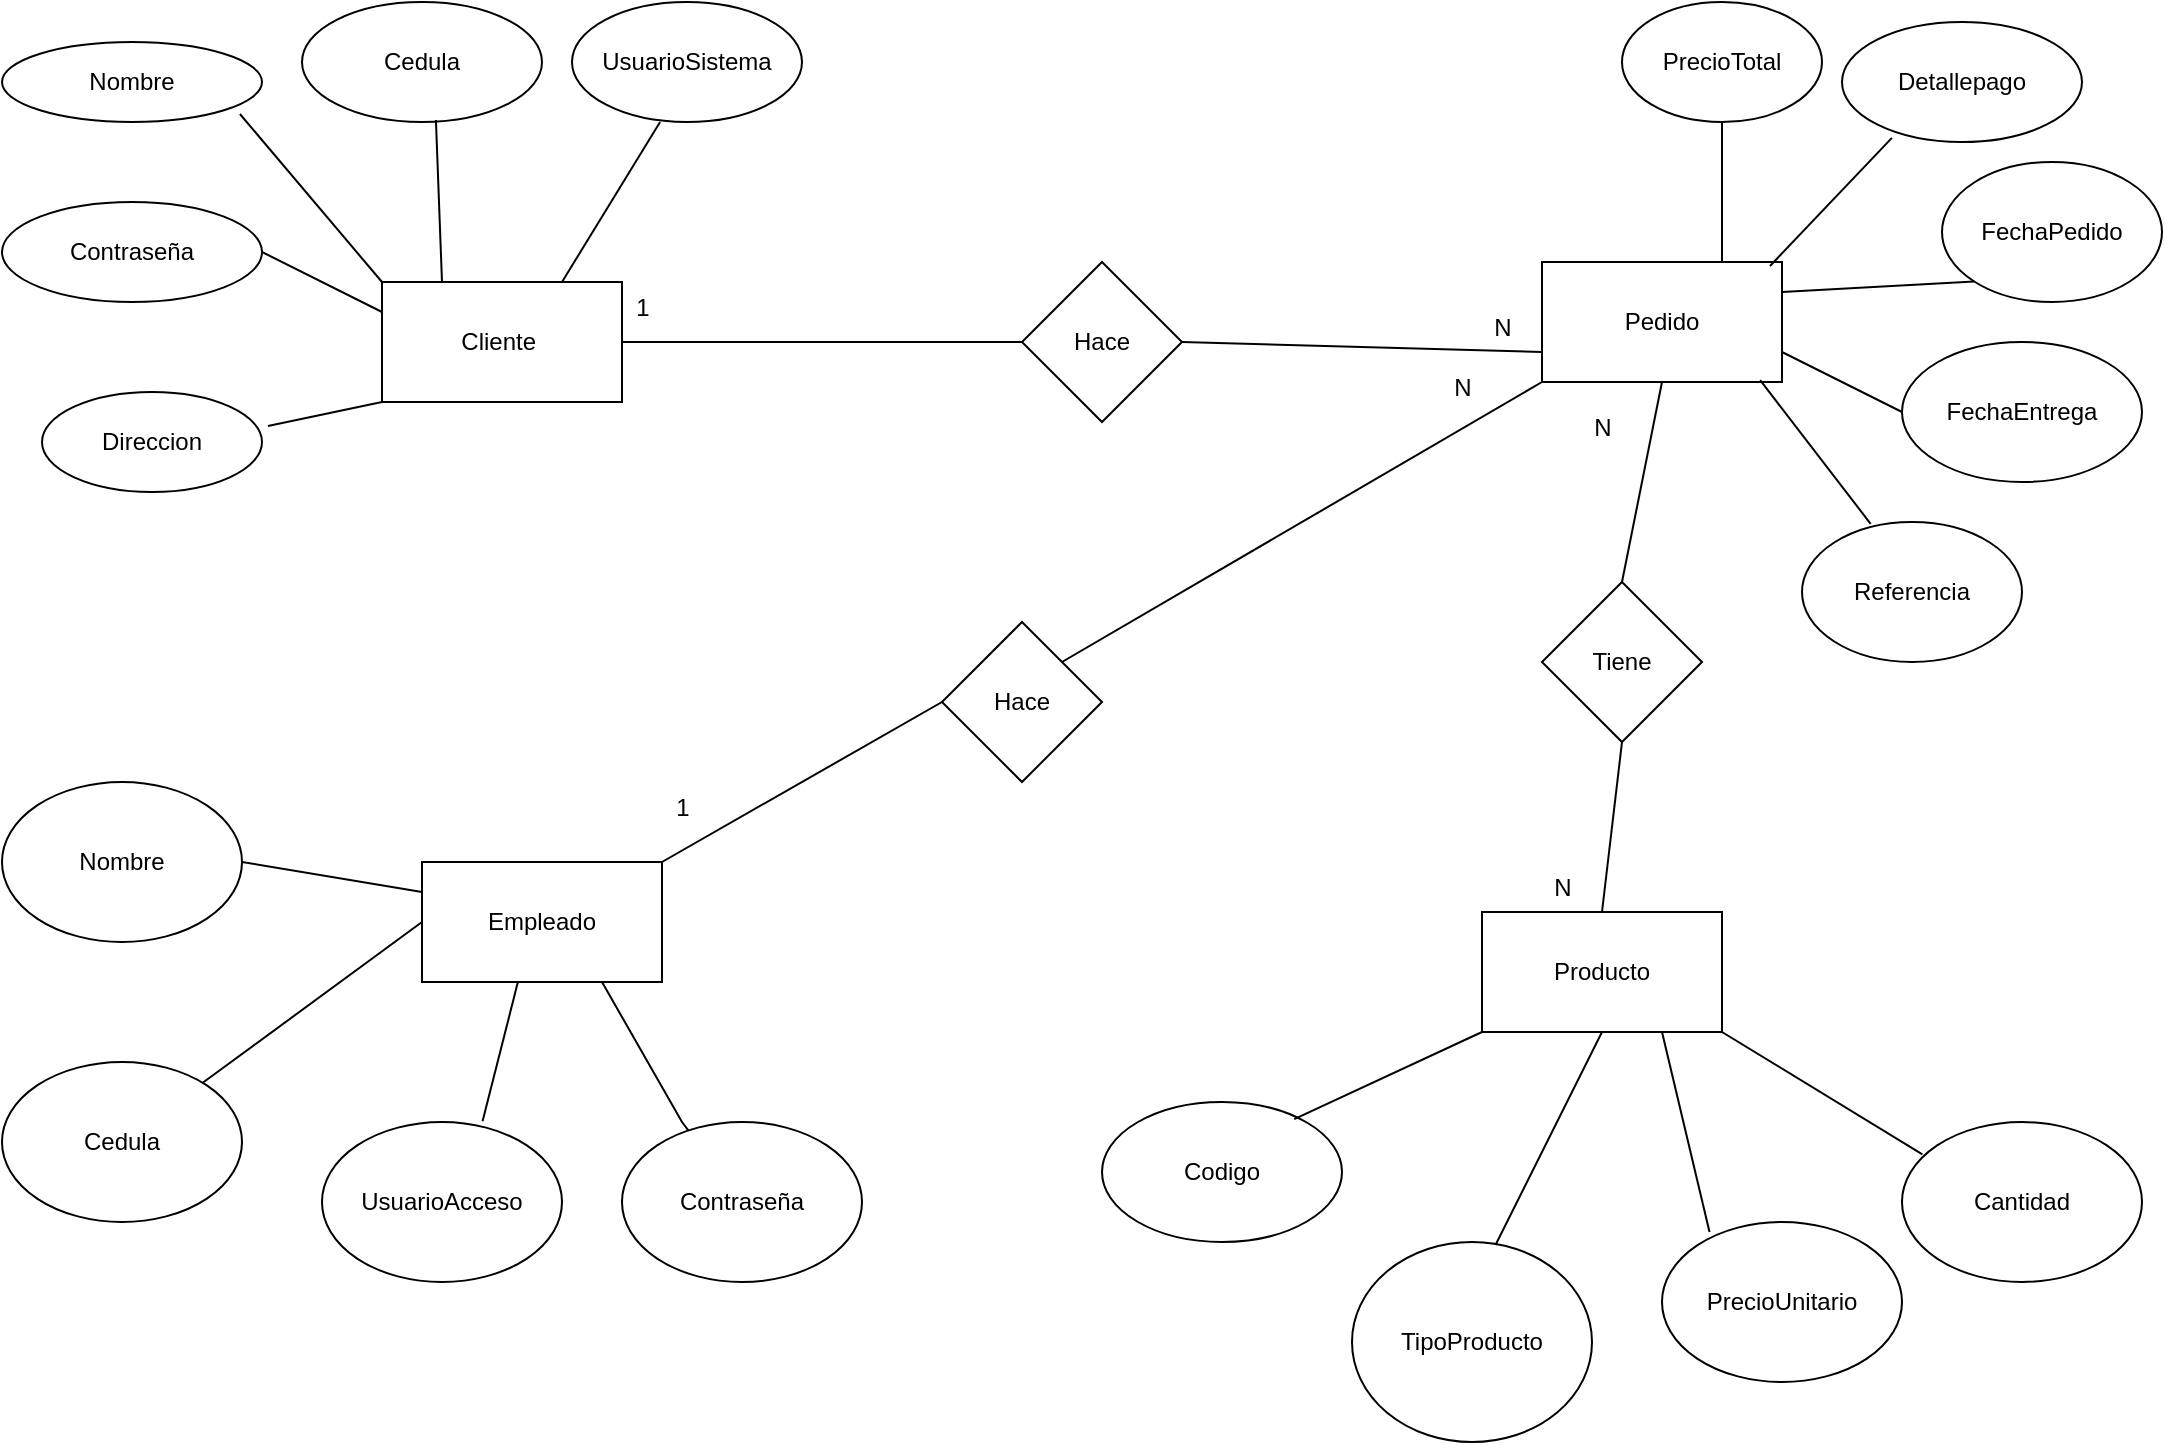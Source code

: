 <mxfile version="23.1.5" type="google" pages="2">
  <diagram name="Page-1" id="gENgkdN3dZRvqeo5CrgK">
    <mxGraphModel grid="1" page="1" gridSize="10" guides="1" tooltips="1" connect="1" arrows="1" fold="1" pageScale="1" pageWidth="850" pageHeight="1100" math="0" shadow="0">
      <root>
        <mxCell id="0" />
        <mxCell id="1" parent="0" />
        <mxCell id="4HGaNjMtoo5qm1I2qsdw-1" value="Empleado" style="rounded=0;whiteSpace=wrap;html=1;" vertex="1" parent="1">
          <mxGeometry x="560" y="550" width="120" height="60" as="geometry" />
        </mxCell>
        <mxCell id="4HGaNjMtoo5qm1I2qsdw-2" value="Producto" style="rounded=0;whiteSpace=wrap;html=1;" vertex="1" parent="1">
          <mxGeometry x="1090" y="575" width="120" height="60" as="geometry" />
        </mxCell>
        <mxCell id="4HGaNjMtoo5qm1I2qsdw-3" value="Pedido" style="rounded=0;whiteSpace=wrap;html=1;" vertex="1" parent="1">
          <mxGeometry x="1120" y="250" width="120" height="60" as="geometry" />
        </mxCell>
        <mxCell id="4HGaNjMtoo5qm1I2qsdw-4" value="Cliente&amp;nbsp;" style="rounded=0;whiteSpace=wrap;html=1;" vertex="1" parent="1">
          <mxGeometry x="540" y="260" width="120" height="60" as="geometry" />
        </mxCell>
        <mxCell id="4HGaNjMtoo5qm1I2qsdw-5" value="Cedula" style="ellipse;whiteSpace=wrap;html=1;" vertex="1" parent="1">
          <mxGeometry x="500" y="120" width="120" height="60" as="geometry" />
        </mxCell>
        <mxCell id="4HGaNjMtoo5qm1I2qsdw-6" value="Nombre" style="ellipse;whiteSpace=wrap;html=1;" vertex="1" parent="1">
          <mxGeometry x="350" y="140" width="130" height="40" as="geometry" />
        </mxCell>
        <mxCell id="4HGaNjMtoo5qm1I2qsdw-7" value="Contraseña" style="ellipse;whiteSpace=wrap;html=1;" vertex="1" parent="1">
          <mxGeometry x="350" y="220" width="130" height="50" as="geometry" />
        </mxCell>
        <mxCell id="4HGaNjMtoo5qm1I2qsdw-8" value="UsuarioSistema" style="ellipse;whiteSpace=wrap;html=1;" vertex="1" parent="1">
          <mxGeometry x="635" y="120" width="115" height="60" as="geometry" />
        </mxCell>
        <mxCell id="4HGaNjMtoo5qm1I2qsdw-9" value="Direccion" style="ellipse;whiteSpace=wrap;html=1;" vertex="1" parent="1">
          <mxGeometry x="370" y="315" width="110" height="50" as="geometry" />
        </mxCell>
        <mxCell id="4HGaNjMtoo5qm1I2qsdw-10" value="Detallepago" style="ellipse;whiteSpace=wrap;html=1;" vertex="1" parent="1">
          <mxGeometry x="1270" y="130" width="120" height="60" as="geometry" />
        </mxCell>
        <mxCell id="4HGaNjMtoo5qm1I2qsdw-11" value="FechaPedido" style="ellipse;whiteSpace=wrap;html=1;" vertex="1" parent="1">
          <mxGeometry x="1320" y="200" width="110" height="70" as="geometry" />
        </mxCell>
        <mxCell id="4HGaNjMtoo5qm1I2qsdw-12" value="FechaEntrega" style="ellipse;whiteSpace=wrap;html=1;" vertex="1" parent="1">
          <mxGeometry x="1300" y="290" width="120" height="70" as="geometry" />
        </mxCell>
        <mxCell id="4HGaNjMtoo5qm1I2qsdw-13" value="Referencia" style="ellipse;whiteSpace=wrap;html=1;" vertex="1" parent="1">
          <mxGeometry x="1250" y="380" width="110" height="70" as="geometry" />
        </mxCell>
        <mxCell id="4HGaNjMtoo5qm1I2qsdw-14" value="PrecioTotal" style="ellipse;whiteSpace=wrap;html=1;" vertex="1" parent="1">
          <mxGeometry x="1160" y="120" width="100" height="60" as="geometry" />
        </mxCell>
        <mxCell id="4HGaNjMtoo5qm1I2qsdw-15" value="TipoProducto" style="ellipse;whiteSpace=wrap;html=1;direction=south;" vertex="1" parent="1">
          <mxGeometry x="1025" y="740" width="120" height="100" as="geometry" />
        </mxCell>
        <mxCell id="4HGaNjMtoo5qm1I2qsdw-16" value="PrecioUnitario" style="ellipse;whiteSpace=wrap;html=1;" vertex="1" parent="1">
          <mxGeometry x="1180" y="730" width="120" height="80" as="geometry" />
        </mxCell>
        <mxCell id="4HGaNjMtoo5qm1I2qsdw-17" value="Cantidad" style="ellipse;whiteSpace=wrap;html=1;" vertex="1" parent="1">
          <mxGeometry x="1300" y="680" width="120" height="80" as="geometry" />
        </mxCell>
        <mxCell id="4HGaNjMtoo5qm1I2qsdw-18" value="Contraseña" style="ellipse;whiteSpace=wrap;html=1;" vertex="1" parent="1">
          <mxGeometry x="660" y="680" width="120" height="80" as="geometry" />
        </mxCell>
        <mxCell id="4HGaNjMtoo5qm1I2qsdw-19" value="UsuarioAcceso" style="ellipse;whiteSpace=wrap;html=1;" vertex="1" parent="1">
          <mxGeometry x="510" y="680" width="120" height="80" as="geometry" />
        </mxCell>
        <mxCell id="4HGaNjMtoo5qm1I2qsdw-21" value="Cedula" style="ellipse;whiteSpace=wrap;html=1;" vertex="1" parent="1">
          <mxGeometry x="350" y="650" width="120" height="80" as="geometry" />
        </mxCell>
        <mxCell id="4HGaNjMtoo5qm1I2qsdw-22" value="Nombre" style="ellipse;whiteSpace=wrap;html=1;" vertex="1" parent="1">
          <mxGeometry x="350" y="510" width="120" height="80" as="geometry" />
        </mxCell>
        <mxCell id="4HGaNjMtoo5qm1I2qsdw-25" value="" style="endArrow=none;html=1;rounded=0;exitX=0.75;exitY=1;exitDx=0;exitDy=0;entryX=0.198;entryY=0.063;entryDx=0;entryDy=0;entryPerimeter=0;" edge="1" parent="1" source="4HGaNjMtoo5qm1I2qsdw-2" target="4HGaNjMtoo5qm1I2qsdw-16">
          <mxGeometry width="50" height="50" relative="1" as="geometry">
            <mxPoint x="850" y="185" as="sourcePoint" />
            <mxPoint x="900" y="135" as="targetPoint" />
          </mxGeometry>
        </mxCell>
        <mxCell id="4HGaNjMtoo5qm1I2qsdw-26" value="" style="endArrow=none;html=1;rounded=0;exitX=0.015;exitY=0.402;exitDx=0;exitDy=0;entryX=0.5;entryY=1;entryDx=0;entryDy=0;exitPerimeter=0;" edge="1" parent="1" source="4HGaNjMtoo5qm1I2qsdw-15" target="4HGaNjMtoo5qm1I2qsdw-2">
          <mxGeometry width="50" height="50" relative="1" as="geometry">
            <mxPoint x="1102.426" y="734.645" as="sourcePoint" />
            <mxPoint x="900" y="135" as="targetPoint" />
          </mxGeometry>
        </mxCell>
        <mxCell id="4HGaNjMtoo5qm1I2qsdw-27" value="" style="endArrow=none;html=1;rounded=0;entryX=0.085;entryY=0.202;entryDx=0;entryDy=0;entryPerimeter=0;exitX=1;exitY=1;exitDx=0;exitDy=0;" edge="1" parent="1" source="4HGaNjMtoo5qm1I2qsdw-2" target="4HGaNjMtoo5qm1I2qsdw-17">
          <mxGeometry width="50" height="50" relative="1" as="geometry">
            <mxPoint x="850" y="185" as="sourcePoint" />
            <mxPoint x="900" y="135" as="targetPoint" />
          </mxGeometry>
        </mxCell>
        <mxCell id="4HGaNjMtoo5qm1I2qsdw-28" value="" style="endArrow=none;html=1;rounded=0;exitX=0.669;exitY=-0.004;exitDx=0;exitDy=0;exitPerimeter=0;entryX=0.399;entryY=1.005;entryDx=0;entryDy=0;entryPerimeter=0;" edge="1" parent="1" source="4HGaNjMtoo5qm1I2qsdw-19" target="4HGaNjMtoo5qm1I2qsdw-1">
          <mxGeometry width="50" height="50" relative="1" as="geometry">
            <mxPoint x="730" y="240" as="sourcePoint" />
            <mxPoint x="780" y="190" as="targetPoint" />
          </mxGeometry>
        </mxCell>
        <mxCell id="4HGaNjMtoo5qm1I2qsdw-29" value="" style="endArrow=none;html=1;rounded=0;entryX=0.75;entryY=1;entryDx=0;entryDy=0;" edge="1" parent="1" source="4HGaNjMtoo5qm1I2qsdw-18" target="4HGaNjMtoo5qm1I2qsdw-1">
          <mxGeometry width="50" height="50" relative="1" as="geometry">
            <mxPoint x="730" y="240" as="sourcePoint" />
            <mxPoint x="780" y="190" as="targetPoint" />
            <Array as="points">
              <mxPoint x="690" y="680" />
            </Array>
          </mxGeometry>
        </mxCell>
        <mxCell id="4HGaNjMtoo5qm1I2qsdw-30" value="" style="endArrow=none;html=1;rounded=0;entryX=0;entryY=0.5;entryDx=0;entryDy=0;" edge="1" parent="1" source="4HGaNjMtoo5qm1I2qsdw-21" target="4HGaNjMtoo5qm1I2qsdw-1">
          <mxGeometry width="50" height="50" relative="1" as="geometry">
            <mxPoint x="730" y="240" as="sourcePoint" />
            <mxPoint x="780" y="190" as="targetPoint" />
          </mxGeometry>
        </mxCell>
        <mxCell id="4HGaNjMtoo5qm1I2qsdw-31" value="" style="endArrow=none;html=1;rounded=0;entryX=1;entryY=0.5;entryDx=0;entryDy=0;exitX=0;exitY=0.25;exitDx=0;exitDy=0;" edge="1" parent="1" source="4HGaNjMtoo5qm1I2qsdw-1" target="4HGaNjMtoo5qm1I2qsdw-22">
          <mxGeometry width="50" height="50" relative="1" as="geometry">
            <mxPoint x="730" y="240" as="sourcePoint" />
            <mxPoint x="780" y="190" as="targetPoint" />
          </mxGeometry>
        </mxCell>
        <mxCell id="4HGaNjMtoo5qm1I2qsdw-32" value="" style="endArrow=none;html=1;rounded=0;entryX=0.312;entryY=0.013;entryDx=0;entryDy=0;entryPerimeter=0;exitX=0.909;exitY=0.985;exitDx=0;exitDy=0;exitPerimeter=0;" edge="1" parent="1" source="4HGaNjMtoo5qm1I2qsdw-3" target="4HGaNjMtoo5qm1I2qsdw-13">
          <mxGeometry width="50" height="50" relative="1" as="geometry">
            <mxPoint x="970" y="280" as="sourcePoint" />
            <mxPoint x="1020" y="230" as="targetPoint" />
          </mxGeometry>
        </mxCell>
        <mxCell id="4HGaNjMtoo5qm1I2qsdw-33" value="" style="endArrow=none;html=1;rounded=0;entryX=0;entryY=0.5;entryDx=0;entryDy=0;exitX=1;exitY=0.75;exitDx=0;exitDy=0;" edge="1" parent="1" source="4HGaNjMtoo5qm1I2qsdw-3" target="4HGaNjMtoo5qm1I2qsdw-12">
          <mxGeometry width="50" height="50" relative="1" as="geometry">
            <mxPoint x="970" y="280" as="sourcePoint" />
            <mxPoint x="1020" y="230" as="targetPoint" />
          </mxGeometry>
        </mxCell>
        <mxCell id="4HGaNjMtoo5qm1I2qsdw-34" value="" style="endArrow=none;html=1;rounded=0;entryX=0;entryY=1;entryDx=0;entryDy=0;exitX=1;exitY=0.25;exitDx=0;exitDy=0;" edge="1" parent="1" source="4HGaNjMtoo5qm1I2qsdw-3" target="4HGaNjMtoo5qm1I2qsdw-11">
          <mxGeometry width="50" height="50" relative="1" as="geometry">
            <mxPoint x="970" y="280" as="sourcePoint" />
            <mxPoint x="1020" y="230" as="targetPoint" />
          </mxGeometry>
        </mxCell>
        <mxCell id="4HGaNjMtoo5qm1I2qsdw-35" value="" style="endArrow=none;html=1;rounded=0;entryX=0.208;entryY=0.966;entryDx=0;entryDy=0;entryPerimeter=0;exitX=0.95;exitY=0.033;exitDx=0;exitDy=0;exitPerimeter=0;" edge="1" parent="1" source="4HGaNjMtoo5qm1I2qsdw-3" target="4HGaNjMtoo5qm1I2qsdw-10">
          <mxGeometry width="50" height="50" relative="1" as="geometry">
            <mxPoint x="1170" y="260" as="sourcePoint" />
            <mxPoint x="1296.96" y="200" as="targetPoint" />
          </mxGeometry>
        </mxCell>
        <mxCell id="4HGaNjMtoo5qm1I2qsdw-36" value="" style="endArrow=none;html=1;rounded=0;entryX=0.5;entryY=1;entryDx=0;entryDy=0;exitX=0.75;exitY=0;exitDx=0;exitDy=0;" edge="1" parent="1" source="4HGaNjMtoo5qm1I2qsdw-3" target="4HGaNjMtoo5qm1I2qsdw-14">
          <mxGeometry width="50" height="50" relative="1" as="geometry">
            <mxPoint x="970" y="280" as="sourcePoint" />
            <mxPoint x="1020" y="230" as="targetPoint" />
          </mxGeometry>
        </mxCell>
        <mxCell id="4HGaNjMtoo5qm1I2qsdw-37" value="" style="endArrow=none;html=1;rounded=0;exitX=0.383;exitY=1;exitDx=0;exitDy=0;exitPerimeter=0;entryX=0.75;entryY=0;entryDx=0;entryDy=0;" edge="1" parent="1" source="4HGaNjMtoo5qm1I2qsdw-8" target="4HGaNjMtoo5qm1I2qsdw-4">
          <mxGeometry width="50" height="50" relative="1" as="geometry">
            <mxPoint x="730" y="240" as="sourcePoint" />
            <mxPoint x="780" y="190" as="targetPoint" />
          </mxGeometry>
        </mxCell>
        <mxCell id="4HGaNjMtoo5qm1I2qsdw-38" value="" style="endArrow=none;html=1;rounded=0;exitX=0.558;exitY=0.983;exitDx=0;exitDy=0;exitPerimeter=0;entryX=0.25;entryY=0;entryDx=0;entryDy=0;" edge="1" parent="1" source="4HGaNjMtoo5qm1I2qsdw-5" target="4HGaNjMtoo5qm1I2qsdw-4">
          <mxGeometry width="50" height="50" relative="1" as="geometry">
            <mxPoint x="730" y="240" as="sourcePoint" />
            <mxPoint x="780" y="190" as="targetPoint" />
          </mxGeometry>
        </mxCell>
        <mxCell id="4HGaNjMtoo5qm1I2qsdw-39" value="" style="endArrow=none;html=1;rounded=0;exitX=0.915;exitY=0.9;exitDx=0;exitDy=0;exitPerimeter=0;entryX=0;entryY=0;entryDx=0;entryDy=0;" edge="1" parent="1" source="4HGaNjMtoo5qm1I2qsdw-6" target="4HGaNjMtoo5qm1I2qsdw-4">
          <mxGeometry width="50" height="50" relative="1" as="geometry">
            <mxPoint x="730" y="240" as="sourcePoint" />
            <mxPoint x="780" y="190" as="targetPoint" />
          </mxGeometry>
        </mxCell>
        <mxCell id="4HGaNjMtoo5qm1I2qsdw-40" value="" style="endArrow=none;html=1;rounded=0;exitX=1;exitY=0.5;exitDx=0;exitDy=0;entryX=0;entryY=0.25;entryDx=0;entryDy=0;" edge="1" parent="1" source="4HGaNjMtoo5qm1I2qsdw-7" target="4HGaNjMtoo5qm1I2qsdw-4">
          <mxGeometry width="50" height="50" relative="1" as="geometry">
            <mxPoint x="730" y="240" as="sourcePoint" />
            <mxPoint x="780" y="190" as="targetPoint" />
          </mxGeometry>
        </mxCell>
        <mxCell id="4HGaNjMtoo5qm1I2qsdw-41" value="" style="endArrow=none;html=1;rounded=0;exitX=1.027;exitY=0.34;exitDx=0;exitDy=0;exitPerimeter=0;entryX=0;entryY=1;entryDx=0;entryDy=0;" edge="1" parent="1" source="4HGaNjMtoo5qm1I2qsdw-9" target="4HGaNjMtoo5qm1I2qsdw-4">
          <mxGeometry width="50" height="50" relative="1" as="geometry">
            <mxPoint x="730" y="240" as="sourcePoint" />
            <mxPoint x="780" y="190" as="targetPoint" />
          </mxGeometry>
        </mxCell>
        <mxCell id="4HGaNjMtoo5qm1I2qsdw-44" value="Hace" style="rhombus;whiteSpace=wrap;html=1;" vertex="1" parent="1">
          <mxGeometry x="860" y="250" width="80" height="80" as="geometry" />
        </mxCell>
        <mxCell id="4HGaNjMtoo5qm1I2qsdw-45" value="" style="endArrow=none;html=1;rounded=0;exitX=1;exitY=0.5;exitDx=0;exitDy=0;entryX=0;entryY=0.75;entryDx=0;entryDy=0;" edge="1" parent="1" source="4HGaNjMtoo5qm1I2qsdw-44" target="4HGaNjMtoo5qm1I2qsdw-3">
          <mxGeometry width="50" height="50" relative="1" as="geometry">
            <mxPoint x="970" y="330" as="sourcePoint" />
            <mxPoint x="1020" y="280" as="targetPoint" />
          </mxGeometry>
        </mxCell>
        <mxCell id="4HGaNjMtoo5qm1I2qsdw-46" value="" style="endArrow=none;html=1;rounded=0;exitX=1;exitY=0.5;exitDx=0;exitDy=0;entryX=0;entryY=0.5;entryDx=0;entryDy=0;" edge="1" parent="1" source="4HGaNjMtoo5qm1I2qsdw-4" target="4HGaNjMtoo5qm1I2qsdw-44">
          <mxGeometry width="50" height="50" relative="1" as="geometry">
            <mxPoint x="970" y="330" as="sourcePoint" />
            <mxPoint x="1020" y="280" as="targetPoint" />
          </mxGeometry>
        </mxCell>
        <mxCell id="4HGaNjMtoo5qm1I2qsdw-47" value="N" style="text;html=1;align=center;verticalAlign=middle;resizable=0;points=[];autosize=1;strokeColor=none;fillColor=none;" vertex="1" parent="1">
          <mxGeometry x="1085" y="268" width="30" height="30" as="geometry" />
        </mxCell>
        <mxCell id="4HGaNjMtoo5qm1I2qsdw-48" value="Tiene" style="rhombus;whiteSpace=wrap;html=1;" vertex="1" parent="1">
          <mxGeometry x="1120" y="410" width="80" height="80" as="geometry" />
        </mxCell>
        <mxCell id="4HGaNjMtoo5qm1I2qsdw-49" value="" style="endArrow=none;html=1;rounded=0;entryX=0.5;entryY=1;entryDx=0;entryDy=0;exitX=0.5;exitY=0;exitDx=0;exitDy=0;" edge="1" parent="1" source="4HGaNjMtoo5qm1I2qsdw-2" target="4HGaNjMtoo5qm1I2qsdw-48">
          <mxGeometry width="50" height="50" relative="1" as="geometry">
            <mxPoint x="960" y="590" as="sourcePoint" />
            <mxPoint x="1010" y="540" as="targetPoint" />
          </mxGeometry>
        </mxCell>
        <mxCell id="4HGaNjMtoo5qm1I2qsdw-50" value="" style="endArrow=none;html=1;rounded=0;entryX=0.5;entryY=1;entryDx=0;entryDy=0;exitX=0.5;exitY=0;exitDx=0;exitDy=0;" edge="1" parent="1" source="4HGaNjMtoo5qm1I2qsdw-48" target="4HGaNjMtoo5qm1I2qsdw-3">
          <mxGeometry width="50" height="50" relative="1" as="geometry">
            <mxPoint x="960" y="590" as="sourcePoint" />
            <mxPoint x="1010" y="540" as="targetPoint" />
          </mxGeometry>
        </mxCell>
        <mxCell id="4HGaNjMtoo5qm1I2qsdw-51" value="N" style="text;html=1;align=center;verticalAlign=middle;resizable=0;points=[];autosize=1;strokeColor=none;fillColor=none;" vertex="1" parent="1">
          <mxGeometry x="1135" y="318" width="30" height="30" as="geometry" />
        </mxCell>
        <mxCell id="4HGaNjMtoo5qm1I2qsdw-52" value="N" style="text;html=1;align=center;verticalAlign=middle;resizable=0;points=[];autosize=1;strokeColor=none;fillColor=none;" vertex="1" parent="1">
          <mxGeometry x="1115" y="548" width="30" height="30" as="geometry" />
        </mxCell>
        <mxCell id="4HGaNjMtoo5qm1I2qsdw-53" value="Codigo" style="ellipse;whiteSpace=wrap;html=1;" vertex="1" parent="1">
          <mxGeometry x="900" y="670" width="120" height="70" as="geometry" />
        </mxCell>
        <mxCell id="4HGaNjMtoo5qm1I2qsdw-54" value="" style="endArrow=none;html=1;rounded=0;entryX=0;entryY=1;entryDx=0;entryDy=0;exitX=0.801;exitY=0.122;exitDx=0;exitDy=0;exitPerimeter=0;" edge="1" parent="1" source="4HGaNjMtoo5qm1I2qsdw-53" target="4HGaNjMtoo5qm1I2qsdw-2">
          <mxGeometry width="50" height="50" relative="1" as="geometry">
            <mxPoint x="960" y="710" as="sourcePoint" />
            <mxPoint x="1010" y="660" as="targetPoint" />
          </mxGeometry>
        </mxCell>
        <mxCell id="4HGaNjMtoo5qm1I2qsdw-55" value="Hace" style="rhombus;whiteSpace=wrap;html=1;" vertex="1" parent="1">
          <mxGeometry x="820" y="430" width="80" height="80" as="geometry" />
        </mxCell>
        <mxCell id="4HGaNjMtoo5qm1I2qsdw-56" value="" style="endArrow=none;html=1;rounded=0;exitX=1;exitY=0;exitDx=0;exitDy=0;entryX=0;entryY=0.5;entryDx=0;entryDy=0;" edge="1" parent="1" source="4HGaNjMtoo5qm1I2qsdw-1" target="4HGaNjMtoo5qm1I2qsdw-55">
          <mxGeometry width="50" height="50" relative="1" as="geometry">
            <mxPoint x="960" y="460" as="sourcePoint" />
            <mxPoint x="1010" y="410" as="targetPoint" />
          </mxGeometry>
        </mxCell>
        <mxCell id="4HGaNjMtoo5qm1I2qsdw-57" value="" style="endArrow=none;html=1;rounded=0;exitX=1;exitY=0;exitDx=0;exitDy=0;entryX=0;entryY=1;entryDx=0;entryDy=0;" edge="1" parent="1" source="4HGaNjMtoo5qm1I2qsdw-55" target="4HGaNjMtoo5qm1I2qsdw-3">
          <mxGeometry width="50" height="50" relative="1" as="geometry">
            <mxPoint x="960" y="460" as="sourcePoint" />
            <mxPoint x="1010" y="410" as="targetPoint" />
          </mxGeometry>
        </mxCell>
        <mxCell id="4HGaNjMtoo5qm1I2qsdw-58" value="N" style="text;html=1;align=center;verticalAlign=middle;resizable=0;points=[];autosize=1;strokeColor=none;fillColor=none;" vertex="1" parent="1">
          <mxGeometry x="1065" y="298" width="30" height="30" as="geometry" />
        </mxCell>
        <mxCell id="4HGaNjMtoo5qm1I2qsdw-59" value="1" style="text;html=1;align=center;verticalAlign=middle;resizable=0;points=[];autosize=1;strokeColor=none;fillColor=none;" vertex="1" parent="1">
          <mxGeometry x="675" y="508" width="30" height="30" as="geometry" />
        </mxCell>
        <mxCell id="4HGaNjMtoo5qm1I2qsdw-60" value="1" style="text;html=1;align=center;verticalAlign=middle;resizable=0;points=[];autosize=1;strokeColor=none;fillColor=none;" vertex="1" parent="1">
          <mxGeometry x="655" y="258" width="30" height="30" as="geometry" />
        </mxCell>
      </root>
    </mxGraphModel>
  </diagram>
  <diagram id="VdX5ucHOBurASw9y9iHo" name="Page-2">
    <mxGraphModel grid="1" page="1" gridSize="10" guides="1" tooltips="1" connect="1" arrows="1" fold="1" pageScale="1" pageWidth="850" pageHeight="1100" math="0" shadow="0">
      <root>
        <mxCell id="0" />
        <mxCell id="1" parent="0" />
        <mxCell id="7Go2QAW3XqB8ATIiWkuF-21" value="Producto" style="shape=table;startSize=30;container=1;collapsible=1;childLayout=tableLayout;fixedRows=1;rowLines=0;fontStyle=1;align=center;resizeLast=1;html=1;" vertex="1" parent="1">
          <mxGeometry x="610" y="550" width="180" height="150" as="geometry" />
        </mxCell>
        <mxCell id="7Go2QAW3XqB8ATIiWkuF-22" value="" style="shape=tableRow;horizontal=0;startSize=0;swimlaneHead=0;swimlaneBody=0;fillColor=none;collapsible=0;dropTarget=0;points=[[0,0.5],[1,0.5]];portConstraint=eastwest;top=0;left=0;right=0;bottom=1;" vertex="1" parent="7Go2QAW3XqB8ATIiWkuF-21">
          <mxGeometry y="30" width="180" height="30" as="geometry" />
        </mxCell>
        <mxCell id="7Go2QAW3XqB8ATIiWkuF-23" value="PK" style="shape=partialRectangle;connectable=0;fillColor=none;top=0;left=0;bottom=0;right=0;fontStyle=1;overflow=hidden;whiteSpace=wrap;html=1;" vertex="1" parent="7Go2QAW3XqB8ATIiWkuF-22">
          <mxGeometry width="30" height="30" as="geometry">
            <mxRectangle width="30" height="30" as="alternateBounds" />
          </mxGeometry>
        </mxCell>
        <mxCell id="7Go2QAW3XqB8ATIiWkuF-24" value="Codigo" style="shape=partialRectangle;connectable=0;fillColor=none;top=0;left=0;bottom=0;right=0;align=left;spacingLeft=6;fontStyle=5;overflow=hidden;whiteSpace=wrap;html=1;" vertex="1" parent="7Go2QAW3XqB8ATIiWkuF-22">
          <mxGeometry x="30" width="150" height="30" as="geometry">
            <mxRectangle width="150" height="30" as="alternateBounds" />
          </mxGeometry>
        </mxCell>
        <mxCell id="7Go2QAW3XqB8ATIiWkuF-25" value="" style="shape=tableRow;horizontal=0;startSize=0;swimlaneHead=0;swimlaneBody=0;fillColor=none;collapsible=0;dropTarget=0;points=[[0,0.5],[1,0.5]];portConstraint=eastwest;top=0;left=0;right=0;bottom=0;" vertex="1" parent="7Go2QAW3XqB8ATIiWkuF-21">
          <mxGeometry y="60" width="180" height="30" as="geometry" />
        </mxCell>
        <mxCell id="7Go2QAW3XqB8ATIiWkuF-26" value="" style="shape=partialRectangle;connectable=0;fillColor=none;top=0;left=0;bottom=0;right=0;editable=1;overflow=hidden;whiteSpace=wrap;html=1;" vertex="1" parent="7Go2QAW3XqB8ATIiWkuF-25">
          <mxGeometry width="30" height="30" as="geometry">
            <mxRectangle width="30" height="30" as="alternateBounds" />
          </mxGeometry>
        </mxCell>
        <mxCell id="7Go2QAW3XqB8ATIiWkuF-27" value="TipoProducto: nvarchar (13)" style="shape=partialRectangle;connectable=0;fillColor=none;top=0;left=0;bottom=0;right=0;align=left;spacingLeft=6;overflow=hidden;whiteSpace=wrap;html=1;" vertex="1" parent="7Go2QAW3XqB8ATIiWkuF-25">
          <mxGeometry x="30" width="150" height="30" as="geometry">
            <mxRectangle width="150" height="30" as="alternateBounds" />
          </mxGeometry>
        </mxCell>
        <mxCell id="7Go2QAW3XqB8ATIiWkuF-28" value="" style="shape=tableRow;horizontal=0;startSize=0;swimlaneHead=0;swimlaneBody=0;fillColor=none;collapsible=0;dropTarget=0;points=[[0,0.5],[1,0.5]];portConstraint=eastwest;top=0;left=0;right=0;bottom=0;" vertex="1" parent="7Go2QAW3XqB8ATIiWkuF-21">
          <mxGeometry y="90" width="180" height="30" as="geometry" />
        </mxCell>
        <mxCell id="7Go2QAW3XqB8ATIiWkuF-29" value="" style="shape=partialRectangle;connectable=0;fillColor=none;top=0;left=0;bottom=0;right=0;editable=1;overflow=hidden;whiteSpace=wrap;html=1;" vertex="1" parent="7Go2QAW3XqB8ATIiWkuF-28">
          <mxGeometry width="30" height="30" as="geometry">
            <mxRectangle width="30" height="30" as="alternateBounds" />
          </mxGeometry>
        </mxCell>
        <mxCell id="7Go2QAW3XqB8ATIiWkuF-30" value="Cantidad: int(6)" style="shape=partialRectangle;connectable=0;fillColor=none;top=0;left=0;bottom=0;right=0;align=left;spacingLeft=6;overflow=hidden;whiteSpace=wrap;html=1;" vertex="1" parent="7Go2QAW3XqB8ATIiWkuF-28">
          <mxGeometry x="30" width="150" height="30" as="geometry">
            <mxRectangle width="150" height="30" as="alternateBounds" />
          </mxGeometry>
        </mxCell>
        <mxCell id="7Go2QAW3XqB8ATIiWkuF-31" value="" style="shape=tableRow;horizontal=0;startSize=0;swimlaneHead=0;swimlaneBody=0;fillColor=none;collapsible=0;dropTarget=0;points=[[0,0.5],[1,0.5]];portConstraint=eastwest;top=0;left=0;right=0;bottom=0;" vertex="1" parent="7Go2QAW3XqB8ATIiWkuF-21">
          <mxGeometry y="120" width="180" height="30" as="geometry" />
        </mxCell>
        <mxCell id="7Go2QAW3XqB8ATIiWkuF-32" value="" style="shape=partialRectangle;connectable=0;fillColor=none;top=0;left=0;bottom=0;right=0;editable=1;overflow=hidden;whiteSpace=wrap;html=1;" vertex="1" parent="7Go2QAW3XqB8ATIiWkuF-31">
          <mxGeometry width="30" height="30" as="geometry">
            <mxRectangle width="30" height="30" as="alternateBounds" />
          </mxGeometry>
        </mxCell>
        <mxCell id="7Go2QAW3XqB8ATIiWkuF-33" value="PrecioUnitario: int(10)" style="shape=partialRectangle;connectable=0;fillColor=none;top=0;left=0;bottom=0;right=0;align=left;spacingLeft=6;overflow=hidden;whiteSpace=wrap;html=1;" vertex="1" parent="7Go2QAW3XqB8ATIiWkuF-31">
          <mxGeometry x="30" width="150" height="30" as="geometry">
            <mxRectangle width="150" height="30" as="alternateBounds" />
          </mxGeometry>
        </mxCell>
        <mxCell id="7Go2QAW3XqB8ATIiWkuF-34" value="Empleado" style="shape=table;startSize=30;container=1;collapsible=1;childLayout=tableLayout;fixedRows=1;rowLines=0;fontStyle=1;align=center;resizeLast=1;html=1;" vertex="1" parent="1">
          <mxGeometry x="50" y="475" width="180" height="180" as="geometry" />
        </mxCell>
        <mxCell id="7Go2QAW3XqB8ATIiWkuF-35" value="" style="shape=tableRow;horizontal=0;startSize=0;swimlaneHead=0;swimlaneBody=0;fillColor=none;collapsible=0;dropTarget=0;points=[[0,0.5],[1,0.5]];portConstraint=eastwest;top=0;left=0;right=0;bottom=1;" vertex="1" parent="7Go2QAW3XqB8ATIiWkuF-34">
          <mxGeometry y="30" width="180" height="30" as="geometry" />
        </mxCell>
        <mxCell id="7Go2QAW3XqB8ATIiWkuF-36" value="PK" style="shape=partialRectangle;connectable=0;fillColor=none;top=0;left=0;bottom=0;right=0;fontStyle=1;overflow=hidden;whiteSpace=wrap;html=1;" vertex="1" parent="7Go2QAW3XqB8ATIiWkuF-35">
          <mxGeometry width="30" height="30" as="geometry">
            <mxRectangle width="30" height="30" as="alternateBounds" />
          </mxGeometry>
        </mxCell>
        <mxCell id="7Go2QAW3XqB8ATIiWkuF-37" value="Cedula" style="shape=partialRectangle;connectable=0;fillColor=none;top=0;left=0;bottom=0;right=0;align=left;spacingLeft=6;fontStyle=5;overflow=hidden;whiteSpace=wrap;html=1;" vertex="1" parent="7Go2QAW3XqB8ATIiWkuF-35">
          <mxGeometry x="30" width="150" height="30" as="geometry">
            <mxRectangle width="150" height="30" as="alternateBounds" />
          </mxGeometry>
        </mxCell>
        <mxCell id="7Go2QAW3XqB8ATIiWkuF-38" value="" style="shape=tableRow;horizontal=0;startSize=0;swimlaneHead=0;swimlaneBody=0;fillColor=none;collapsible=0;dropTarget=0;points=[[0,0.5],[1,0.5]];portConstraint=eastwest;top=0;left=0;right=0;bottom=0;" vertex="1" parent="7Go2QAW3XqB8ATIiWkuF-34">
          <mxGeometry y="60" width="180" height="30" as="geometry" />
        </mxCell>
        <mxCell id="7Go2QAW3XqB8ATIiWkuF-39" value="" style="shape=partialRectangle;connectable=0;fillColor=none;top=0;left=0;bottom=0;right=0;editable=1;overflow=hidden;whiteSpace=wrap;html=1;" vertex="1" parent="7Go2QAW3XqB8ATIiWkuF-38">
          <mxGeometry width="30" height="30" as="geometry">
            <mxRectangle width="30" height="30" as="alternateBounds" />
          </mxGeometry>
        </mxCell>
        <mxCell id="7Go2QAW3XqB8ATIiWkuF-40" value="Nombre: Varchar(12)" style="shape=partialRectangle;connectable=0;fillColor=none;top=0;left=0;bottom=0;right=0;align=left;spacingLeft=6;overflow=hidden;whiteSpace=wrap;html=1;" vertex="1" parent="7Go2QAW3XqB8ATIiWkuF-38">
          <mxGeometry x="30" width="150" height="30" as="geometry">
            <mxRectangle width="150" height="30" as="alternateBounds" />
          </mxGeometry>
        </mxCell>
        <mxCell id="7Go2QAW3XqB8ATIiWkuF-41" value="" style="shape=tableRow;horizontal=0;startSize=0;swimlaneHead=0;swimlaneBody=0;fillColor=none;collapsible=0;dropTarget=0;points=[[0,0.5],[1,0.5]];portConstraint=eastwest;top=0;left=0;right=0;bottom=0;" vertex="1" parent="7Go2QAW3XqB8ATIiWkuF-34">
          <mxGeometry y="90" width="180" height="30" as="geometry" />
        </mxCell>
        <mxCell id="7Go2QAW3XqB8ATIiWkuF-42" value="" style="shape=partialRectangle;connectable=0;fillColor=none;top=0;left=0;bottom=0;right=0;editable=1;overflow=hidden;whiteSpace=wrap;html=1;" vertex="1" parent="7Go2QAW3XqB8ATIiWkuF-41">
          <mxGeometry width="30" height="30" as="geometry">
            <mxRectangle width="30" height="30" as="alternateBounds" />
          </mxGeometry>
        </mxCell>
        <mxCell id="7Go2QAW3XqB8ATIiWkuF-43" value="UsuarioSistema: nvarchar(12)" style="shape=partialRectangle;connectable=0;fillColor=none;top=0;left=0;bottom=0;right=0;align=left;spacingLeft=6;overflow=hidden;whiteSpace=wrap;html=1;" vertex="1" parent="7Go2QAW3XqB8ATIiWkuF-41">
          <mxGeometry x="30" width="150" height="30" as="geometry">
            <mxRectangle width="150" height="30" as="alternateBounds" />
          </mxGeometry>
        </mxCell>
        <mxCell id="7Go2QAW3XqB8ATIiWkuF-44" value="" style="shape=tableRow;horizontal=0;startSize=0;swimlaneHead=0;swimlaneBody=0;fillColor=none;collapsible=0;dropTarget=0;points=[[0,0.5],[1,0.5]];portConstraint=eastwest;top=0;left=0;right=0;bottom=0;" vertex="1" parent="7Go2QAW3XqB8ATIiWkuF-34">
          <mxGeometry y="120" width="180" height="30" as="geometry" />
        </mxCell>
        <mxCell id="7Go2QAW3XqB8ATIiWkuF-45" value="" style="shape=partialRectangle;connectable=0;fillColor=none;top=0;left=0;bottom=0;right=0;editable=1;overflow=hidden;whiteSpace=wrap;html=1;" vertex="1" parent="7Go2QAW3XqB8ATIiWkuF-44">
          <mxGeometry width="30" height="30" as="geometry">
            <mxRectangle width="30" height="30" as="alternateBounds" />
          </mxGeometry>
        </mxCell>
        <mxCell id="7Go2QAW3XqB8ATIiWkuF-46" value="Contraseña:Nvarchar(10)" style="shape=partialRectangle;connectable=0;fillColor=none;top=0;left=0;bottom=0;right=0;align=left;spacingLeft=6;overflow=hidden;whiteSpace=wrap;html=1;" vertex="1" parent="7Go2QAW3XqB8ATIiWkuF-44">
          <mxGeometry x="30" width="150" height="30" as="geometry">
            <mxRectangle width="150" height="30" as="alternateBounds" />
          </mxGeometry>
        </mxCell>
        <mxCell id="mVaHMHdUoqf4WZld-Zc7-2" value="" style="shape=tableRow;horizontal=0;startSize=0;swimlaneHead=0;swimlaneBody=0;fillColor=none;collapsible=0;dropTarget=0;points=[[0,0.5],[1,0.5]];portConstraint=eastwest;top=0;left=0;right=0;bottom=0;" vertex="1" parent="7Go2QAW3XqB8ATIiWkuF-34">
          <mxGeometry y="150" width="180" height="30" as="geometry" />
        </mxCell>
        <mxCell id="mVaHMHdUoqf4WZld-Zc7-3" value="" style="shape=partialRectangle;connectable=0;fillColor=none;top=0;left=0;bottom=0;right=0;editable=1;overflow=hidden;whiteSpace=wrap;html=1;" vertex="1" parent="mVaHMHdUoqf4WZld-Zc7-2">
          <mxGeometry width="30" height="30" as="geometry">
            <mxRectangle width="30" height="30" as="alternateBounds" />
          </mxGeometry>
        </mxCell>
        <mxCell id="mVaHMHdUoqf4WZld-Zc7-4" value="Referencia FK" style="shape=partialRectangle;connectable=0;fillColor=none;top=0;left=0;bottom=0;right=0;align=left;spacingLeft=6;overflow=hidden;whiteSpace=wrap;html=1;" vertex="1" parent="mVaHMHdUoqf4WZld-Zc7-2">
          <mxGeometry x="30" width="150" height="30" as="geometry">
            <mxRectangle width="150" height="30" as="alternateBounds" />
          </mxGeometry>
        </mxCell>
        <mxCell id="7Go2QAW3XqB8ATIiWkuF-47" value="PedidoProducto" style="shape=table;startSize=30;container=1;collapsible=1;childLayout=tableLayout;fixedRows=1;rowLines=0;fontStyle=1;align=center;resizeLast=1;html=1;" vertex="1" parent="1">
          <mxGeometry x="620" y="340" width="170" height="100" as="geometry" />
        </mxCell>
        <mxCell id="7Go2QAW3XqB8ATIiWkuF-48" value="" style="shape=tableRow;horizontal=0;startSize=0;swimlaneHead=0;swimlaneBody=0;fillColor=none;collapsible=0;dropTarget=0;points=[[0,0.5],[1,0.5]];portConstraint=eastwest;top=0;left=0;right=0;bottom=1;" vertex="1" parent="7Go2QAW3XqB8ATIiWkuF-47">
          <mxGeometry y="30" width="170" height="70" as="geometry" />
        </mxCell>
        <mxCell id="7Go2QAW3XqB8ATIiWkuF-49" value="PK" style="shape=partialRectangle;connectable=0;fillColor=none;top=0;left=0;bottom=0;right=0;fontStyle=1;overflow=hidden;whiteSpace=wrap;html=1;" vertex="1" parent="7Go2QAW3XqB8ATIiWkuF-48">
          <mxGeometry width="30" height="70" as="geometry">
            <mxRectangle width="30" height="70" as="alternateBounds" />
          </mxGeometry>
        </mxCell>
        <mxCell id="7Go2QAW3XqB8ATIiWkuF-50" value="Codigo FK&lt;br&gt;Referencia Fk" style="shape=partialRectangle;connectable=0;fillColor=none;top=0;left=0;bottom=0;right=0;align=left;spacingLeft=6;fontStyle=5;overflow=hidden;whiteSpace=wrap;html=1;" vertex="1" parent="7Go2QAW3XqB8ATIiWkuF-48">
          <mxGeometry x="30" width="140" height="70" as="geometry">
            <mxRectangle width="140" height="70" as="alternateBounds" />
          </mxGeometry>
        </mxCell>
        <mxCell id="7Go2QAW3XqB8ATIiWkuF-60" value="Pedido" style="shape=table;startSize=30;container=1;collapsible=1;childLayout=tableLayout;fixedRows=1;rowLines=0;fontStyle=1;align=center;resizeLast=1;html=1;" vertex="1" parent="1">
          <mxGeometry x="610" y="45" width="180" height="210" as="geometry" />
        </mxCell>
        <mxCell id="7Go2QAW3XqB8ATIiWkuF-61" value="" style="shape=tableRow;horizontal=0;startSize=0;swimlaneHead=0;swimlaneBody=0;fillColor=none;collapsible=0;dropTarget=0;points=[[0,0.5],[1,0.5]];portConstraint=eastwest;top=0;left=0;right=0;bottom=1;" vertex="1" parent="7Go2QAW3XqB8ATIiWkuF-60">
          <mxGeometry y="30" width="180" height="30" as="geometry" />
        </mxCell>
        <mxCell id="7Go2QAW3XqB8ATIiWkuF-62" value="PK" style="shape=partialRectangle;connectable=0;fillColor=none;top=0;left=0;bottom=0;right=0;fontStyle=1;overflow=hidden;whiteSpace=wrap;html=1;" vertex="1" parent="7Go2QAW3XqB8ATIiWkuF-61">
          <mxGeometry width="30" height="30" as="geometry">
            <mxRectangle width="30" height="30" as="alternateBounds" />
          </mxGeometry>
        </mxCell>
        <mxCell id="7Go2QAW3XqB8ATIiWkuF-63" value="Referencia" style="shape=partialRectangle;connectable=0;fillColor=none;top=0;left=0;bottom=0;right=0;align=left;spacingLeft=6;fontStyle=5;overflow=hidden;whiteSpace=wrap;html=1;" vertex="1" parent="7Go2QAW3XqB8ATIiWkuF-61">
          <mxGeometry x="30" width="150" height="30" as="geometry">
            <mxRectangle width="150" height="30" as="alternateBounds" />
          </mxGeometry>
        </mxCell>
        <mxCell id="7Go2QAW3XqB8ATIiWkuF-64" value="" style="shape=tableRow;horizontal=0;startSize=0;swimlaneHead=0;swimlaneBody=0;fillColor=none;collapsible=0;dropTarget=0;points=[[0,0.5],[1,0.5]];portConstraint=eastwest;top=0;left=0;right=0;bottom=0;" vertex="1" parent="7Go2QAW3XqB8ATIiWkuF-60">
          <mxGeometry y="60" width="180" height="30" as="geometry" />
        </mxCell>
        <mxCell id="7Go2QAW3XqB8ATIiWkuF-65" value="" style="shape=partialRectangle;connectable=0;fillColor=none;top=0;left=0;bottom=0;right=0;editable=1;overflow=hidden;whiteSpace=wrap;html=1;" vertex="1" parent="7Go2QAW3XqB8ATIiWkuF-64">
          <mxGeometry width="30" height="30" as="geometry">
            <mxRectangle width="30" height="30" as="alternateBounds" />
          </mxGeometry>
        </mxCell>
        <mxCell id="7Go2QAW3XqB8ATIiWkuF-66" value="PrecioTotal: int(6)" style="shape=partialRectangle;connectable=0;fillColor=none;top=0;left=0;bottom=0;right=0;align=left;spacingLeft=6;overflow=hidden;whiteSpace=wrap;html=1;" vertex="1" parent="7Go2QAW3XqB8ATIiWkuF-64">
          <mxGeometry x="30" width="150" height="30" as="geometry">
            <mxRectangle width="150" height="30" as="alternateBounds" />
          </mxGeometry>
        </mxCell>
        <mxCell id="7Go2QAW3XqB8ATIiWkuF-67" value="" style="shape=tableRow;horizontal=0;startSize=0;swimlaneHead=0;swimlaneBody=0;fillColor=none;collapsible=0;dropTarget=0;points=[[0,0.5],[1,0.5]];portConstraint=eastwest;top=0;left=0;right=0;bottom=0;" vertex="1" parent="7Go2QAW3XqB8ATIiWkuF-60">
          <mxGeometry y="90" width="180" height="30" as="geometry" />
        </mxCell>
        <mxCell id="7Go2QAW3XqB8ATIiWkuF-68" value="" style="shape=partialRectangle;connectable=0;fillColor=none;top=0;left=0;bottom=0;right=0;editable=1;overflow=hidden;whiteSpace=wrap;html=1;" vertex="1" parent="7Go2QAW3XqB8ATIiWkuF-67">
          <mxGeometry width="30" height="30" as="geometry">
            <mxRectangle width="30" height="30" as="alternateBounds" />
          </mxGeometry>
        </mxCell>
        <mxCell id="7Go2QAW3XqB8ATIiWkuF-69" value="DetallePago: nvarchar(10)" style="shape=partialRectangle;connectable=0;fillColor=none;top=0;left=0;bottom=0;right=0;align=left;spacingLeft=6;overflow=hidden;whiteSpace=wrap;html=1;" vertex="1" parent="7Go2QAW3XqB8ATIiWkuF-67">
          <mxGeometry x="30" width="150" height="30" as="geometry">
            <mxRectangle width="150" height="30" as="alternateBounds" />
          </mxGeometry>
        </mxCell>
        <mxCell id="7Go2QAW3XqB8ATIiWkuF-70" value="" style="shape=tableRow;horizontal=0;startSize=0;swimlaneHead=0;swimlaneBody=0;fillColor=none;collapsible=0;dropTarget=0;points=[[0,0.5],[1,0.5]];portConstraint=eastwest;top=0;left=0;right=0;bottom=0;" vertex="1" parent="7Go2QAW3XqB8ATIiWkuF-60">
          <mxGeometry y="120" width="180" height="30" as="geometry" />
        </mxCell>
        <mxCell id="7Go2QAW3XqB8ATIiWkuF-71" value="" style="shape=partialRectangle;connectable=0;fillColor=none;top=0;left=0;bottom=0;right=0;editable=1;overflow=hidden;whiteSpace=wrap;html=1;" vertex="1" parent="7Go2QAW3XqB8ATIiWkuF-70">
          <mxGeometry width="30" height="30" as="geometry">
            <mxRectangle width="30" height="30" as="alternateBounds" />
          </mxGeometry>
        </mxCell>
        <mxCell id="7Go2QAW3XqB8ATIiWkuF-72" value="FechaPedido:&amp;nbsp; datetime" style="shape=partialRectangle;connectable=0;fillColor=none;top=0;left=0;bottom=0;right=0;align=left;spacingLeft=6;overflow=hidden;whiteSpace=wrap;html=1;" vertex="1" parent="7Go2QAW3XqB8ATIiWkuF-70">
          <mxGeometry x="30" width="150" height="30" as="geometry">
            <mxRectangle width="150" height="30" as="alternateBounds" />
          </mxGeometry>
        </mxCell>
        <mxCell id="7Go2QAW3XqB8ATIiWkuF-91" value="" style="shape=tableRow;horizontal=0;startSize=0;swimlaneHead=0;swimlaneBody=0;fillColor=none;collapsible=0;dropTarget=0;points=[[0,0.5],[1,0.5]];portConstraint=eastwest;top=0;left=0;right=0;bottom=0;" vertex="1" parent="7Go2QAW3XqB8ATIiWkuF-60">
          <mxGeometry y="150" width="180" height="30" as="geometry" />
        </mxCell>
        <mxCell id="7Go2QAW3XqB8ATIiWkuF-92" value="" style="shape=partialRectangle;connectable=0;fillColor=none;top=0;left=0;bottom=0;right=0;editable=1;overflow=hidden;whiteSpace=wrap;html=1;" vertex="1" parent="7Go2QAW3XqB8ATIiWkuF-91">
          <mxGeometry width="30" height="30" as="geometry">
            <mxRectangle width="30" height="30" as="alternateBounds" />
          </mxGeometry>
        </mxCell>
        <mxCell id="7Go2QAW3XqB8ATIiWkuF-93" value="FechaEntrega: datetime" style="shape=partialRectangle;connectable=0;fillColor=none;top=0;left=0;bottom=0;right=0;align=left;spacingLeft=6;overflow=hidden;whiteSpace=wrap;html=1;" vertex="1" parent="7Go2QAW3XqB8ATIiWkuF-91">
          <mxGeometry x="30" width="150" height="30" as="geometry">
            <mxRectangle width="150" height="30" as="alternateBounds" />
          </mxGeometry>
        </mxCell>
        <mxCell id="7Go2QAW3XqB8ATIiWkuF-94" value="" style="shape=tableRow;horizontal=0;startSize=0;swimlaneHead=0;swimlaneBody=0;fillColor=none;collapsible=0;dropTarget=0;points=[[0,0.5],[1,0.5]];portConstraint=eastwest;top=0;left=0;right=0;bottom=0;" vertex="1" parent="7Go2QAW3XqB8ATIiWkuF-60">
          <mxGeometry y="180" width="180" height="30" as="geometry" />
        </mxCell>
        <mxCell id="7Go2QAW3XqB8ATIiWkuF-95" value="Fk" style="shape=partialRectangle;connectable=0;fillColor=none;top=0;left=0;bottom=0;right=0;editable=1;overflow=hidden;whiteSpace=wrap;html=1;" vertex="1" parent="7Go2QAW3XqB8ATIiWkuF-94">
          <mxGeometry width="30" height="30" as="geometry">
            <mxRectangle width="30" height="30" as="alternateBounds" />
          </mxGeometry>
        </mxCell>
        <mxCell id="7Go2QAW3XqB8ATIiWkuF-96" value="Cedula" style="shape=partialRectangle;connectable=0;fillColor=none;top=0;left=0;bottom=0;right=0;align=left;spacingLeft=6;overflow=hidden;whiteSpace=wrap;html=1;" vertex="1" parent="7Go2QAW3XqB8ATIiWkuF-94">
          <mxGeometry x="30" width="150" height="30" as="geometry">
            <mxRectangle width="150" height="30" as="alternateBounds" />
          </mxGeometry>
        </mxCell>
        <mxCell id="7Go2QAW3XqB8ATIiWkuF-73" value="Cliente" style="shape=table;startSize=30;container=1;collapsible=1;childLayout=tableLayout;fixedRows=1;rowLines=0;fontStyle=1;align=center;resizeLast=1;html=1;" vertex="1" parent="1">
          <mxGeometry x="60" y="60" width="180" height="180" as="geometry" />
        </mxCell>
        <mxCell id="7Go2QAW3XqB8ATIiWkuF-74" value="" style="shape=tableRow;horizontal=0;startSize=0;swimlaneHead=0;swimlaneBody=0;fillColor=none;collapsible=0;dropTarget=0;points=[[0,0.5],[1,0.5]];portConstraint=eastwest;top=0;left=0;right=0;bottom=1;" vertex="1" parent="7Go2QAW3XqB8ATIiWkuF-73">
          <mxGeometry y="30" width="180" height="30" as="geometry" />
        </mxCell>
        <mxCell id="7Go2QAW3XqB8ATIiWkuF-75" value="PK" style="shape=partialRectangle;connectable=0;fillColor=none;top=0;left=0;bottom=0;right=0;fontStyle=1;overflow=hidden;whiteSpace=wrap;html=1;" vertex="1" parent="7Go2QAW3XqB8ATIiWkuF-74">
          <mxGeometry width="30" height="30" as="geometry">
            <mxRectangle width="30" height="30" as="alternateBounds" />
          </mxGeometry>
        </mxCell>
        <mxCell id="7Go2QAW3XqB8ATIiWkuF-76" value="Cedula" style="shape=partialRectangle;connectable=0;fillColor=none;top=0;left=0;bottom=0;right=0;align=left;spacingLeft=6;fontStyle=5;overflow=hidden;whiteSpace=wrap;html=1;" vertex="1" parent="7Go2QAW3XqB8ATIiWkuF-74">
          <mxGeometry x="30" width="150" height="30" as="geometry">
            <mxRectangle width="150" height="30" as="alternateBounds" />
          </mxGeometry>
        </mxCell>
        <mxCell id="7Go2QAW3XqB8ATIiWkuF-77" value="" style="shape=tableRow;horizontal=0;startSize=0;swimlaneHead=0;swimlaneBody=0;fillColor=none;collapsible=0;dropTarget=0;points=[[0,0.5],[1,0.5]];portConstraint=eastwest;top=0;left=0;right=0;bottom=0;" vertex="1" parent="7Go2QAW3XqB8ATIiWkuF-73">
          <mxGeometry y="60" width="180" height="30" as="geometry" />
        </mxCell>
        <mxCell id="7Go2QAW3XqB8ATIiWkuF-78" value="" style="shape=partialRectangle;connectable=0;fillColor=none;top=0;left=0;bottom=0;right=0;editable=1;overflow=hidden;whiteSpace=wrap;html=1;" vertex="1" parent="7Go2QAW3XqB8ATIiWkuF-77">
          <mxGeometry width="30" height="30" as="geometry">
            <mxRectangle width="30" height="30" as="alternateBounds" />
          </mxGeometry>
        </mxCell>
        <mxCell id="7Go2QAW3XqB8ATIiWkuF-79" value="Nombre varchar(12)" style="shape=partialRectangle;connectable=0;fillColor=none;top=0;left=0;bottom=0;right=0;align=left;spacingLeft=6;overflow=hidden;whiteSpace=wrap;html=1;" vertex="1" parent="7Go2QAW3XqB8ATIiWkuF-77">
          <mxGeometry x="30" width="150" height="30" as="geometry">
            <mxRectangle width="150" height="30" as="alternateBounds" />
          </mxGeometry>
        </mxCell>
        <mxCell id="7Go2QAW3XqB8ATIiWkuF-80" value="" style="shape=tableRow;horizontal=0;startSize=0;swimlaneHead=0;swimlaneBody=0;fillColor=none;collapsible=0;dropTarget=0;points=[[0,0.5],[1,0.5]];portConstraint=eastwest;top=0;left=0;right=0;bottom=0;" vertex="1" parent="7Go2QAW3XqB8ATIiWkuF-73">
          <mxGeometry y="90" width="180" height="30" as="geometry" />
        </mxCell>
        <mxCell id="7Go2QAW3XqB8ATIiWkuF-81" value="" style="shape=partialRectangle;connectable=0;fillColor=none;top=0;left=0;bottom=0;right=0;editable=1;overflow=hidden;whiteSpace=wrap;html=1;" vertex="1" parent="7Go2QAW3XqB8ATIiWkuF-80">
          <mxGeometry width="30" height="30" as="geometry">
            <mxRectangle width="30" height="30" as="alternateBounds" />
          </mxGeometry>
        </mxCell>
        <mxCell id="7Go2QAW3XqB8ATIiWkuF-82" value="Usuario varchar (12)" style="shape=partialRectangle;connectable=0;fillColor=none;top=0;left=0;bottom=0;right=0;align=left;spacingLeft=6;overflow=hidden;whiteSpace=wrap;html=1;" vertex="1" parent="7Go2QAW3XqB8ATIiWkuF-80">
          <mxGeometry x="30" width="150" height="30" as="geometry">
            <mxRectangle width="150" height="30" as="alternateBounds" />
          </mxGeometry>
        </mxCell>
        <mxCell id="7Go2QAW3XqB8ATIiWkuF-83" value="" style="shape=tableRow;horizontal=0;startSize=0;swimlaneHead=0;swimlaneBody=0;fillColor=none;collapsible=0;dropTarget=0;points=[[0,0.5],[1,0.5]];portConstraint=eastwest;top=0;left=0;right=0;bottom=0;" vertex="1" parent="7Go2QAW3XqB8ATIiWkuF-73">
          <mxGeometry y="120" width="180" height="30" as="geometry" />
        </mxCell>
        <mxCell id="7Go2QAW3XqB8ATIiWkuF-84" value="" style="shape=partialRectangle;connectable=0;fillColor=none;top=0;left=0;bottom=0;right=0;editable=1;overflow=hidden;whiteSpace=wrap;html=1;" vertex="1" parent="7Go2QAW3XqB8ATIiWkuF-83">
          <mxGeometry width="30" height="30" as="geometry">
            <mxRectangle width="30" height="30" as="alternateBounds" />
          </mxGeometry>
        </mxCell>
        <mxCell id="7Go2QAW3XqB8ATIiWkuF-85" value="Contraseña:Nvarchar(10)" style="shape=partialRectangle;connectable=0;fillColor=none;top=0;left=0;bottom=0;right=0;align=left;spacingLeft=6;overflow=hidden;whiteSpace=wrap;html=1;" vertex="1" parent="7Go2QAW3XqB8ATIiWkuF-83">
          <mxGeometry x="30" width="150" height="30" as="geometry">
            <mxRectangle width="150" height="30" as="alternateBounds" />
          </mxGeometry>
        </mxCell>
        <mxCell id="7Go2QAW3XqB8ATIiWkuF-88" value="" style="shape=tableRow;horizontal=0;startSize=0;swimlaneHead=0;swimlaneBody=0;fillColor=none;collapsible=0;dropTarget=0;points=[[0,0.5],[1,0.5]];portConstraint=eastwest;top=0;left=0;right=0;bottom=0;" vertex="1" parent="7Go2QAW3XqB8ATIiWkuF-73">
          <mxGeometry y="150" width="180" height="30" as="geometry" />
        </mxCell>
        <mxCell id="7Go2QAW3XqB8ATIiWkuF-89" value="" style="shape=partialRectangle;connectable=0;fillColor=none;top=0;left=0;bottom=0;right=0;editable=1;overflow=hidden;whiteSpace=wrap;html=1;" vertex="1" parent="7Go2QAW3XqB8ATIiWkuF-88">
          <mxGeometry width="30" height="30" as="geometry">
            <mxRectangle width="30" height="30" as="alternateBounds" />
          </mxGeometry>
        </mxCell>
        <mxCell id="7Go2QAW3XqB8ATIiWkuF-90" value="Direccion: Nvarchar(15)" style="shape=partialRectangle;connectable=0;fillColor=none;top=0;left=0;bottom=0;right=0;align=left;spacingLeft=6;overflow=hidden;whiteSpace=wrap;html=1;" vertex="1" parent="7Go2QAW3XqB8ATIiWkuF-88">
          <mxGeometry x="30" width="150" height="30" as="geometry">
            <mxRectangle width="150" height="30" as="alternateBounds" />
          </mxGeometry>
        </mxCell>
        <mxCell id="7Go2QAW3XqB8ATIiWkuF-97" value="" style="edgeStyle=entityRelationEdgeStyle;fontSize=12;html=1;endArrow=ERoneToMany;rounded=0;exitX=1;exitY=0.5;exitDx=0;exitDy=0;entryX=0;entryY=0.5;entryDx=0;entryDy=0;" edge="1" parent="1" source="7Go2QAW3XqB8ATIiWkuF-80" target="7Go2QAW3XqB8ATIiWkuF-67">
          <mxGeometry width="100" height="100" relative="1" as="geometry">
            <mxPoint x="50" y="180" as="sourcePoint" />
            <mxPoint x="150" y="80" as="targetPoint" />
          </mxGeometry>
        </mxCell>
        <mxCell id="mVaHMHdUoqf4WZld-Zc7-5" value="" style="edgeStyle=entityRelationEdgeStyle;fontSize=12;html=1;endArrow=ERoneToMany;rounded=0;entryX=0;entryY=0.5;entryDx=0;entryDy=0;exitX=1;exitY=0.5;exitDx=0;exitDy=0;" edge="1" parent="1" source="7Go2QAW3XqB8ATIiWkuF-41" target="7Go2QAW3XqB8ATIiWkuF-91">
          <mxGeometry width="100" height="100" relative="1" as="geometry">
            <mxPoint x="110" y="590" as="sourcePoint" />
            <mxPoint x="210" y="490" as="targetPoint" />
          </mxGeometry>
        </mxCell>
        <mxCell id="mVaHMHdUoqf4WZld-Zc7-6" value="" style="edgeStyle=entityRelationEdgeStyle;fontSize=12;html=1;endArrow=ERoneToMany;rounded=0;entryX=0.5;entryY=0;entryDx=0;entryDy=0;exitX=0.5;exitY=1.033;exitDx=0;exitDy=0;exitPerimeter=0;" edge="1" parent="1" source="7Go2QAW3XqB8ATIiWkuF-94" target="7Go2QAW3XqB8ATIiWkuF-47">
          <mxGeometry width="100" height="100" relative="1" as="geometry">
            <mxPoint x="240" y="590" as="sourcePoint" />
            <mxPoint x="620" y="220" as="targetPoint" />
          </mxGeometry>
        </mxCell>
        <mxCell id="mVaHMHdUoqf4WZld-Zc7-7" value="" style="edgeStyle=entityRelationEdgeStyle;fontSize=12;html=1;endArrow=ERoneToMany;rounded=0;entryX=0.453;entryY=1.043;entryDx=0;entryDy=0;exitX=0.5;exitY=0;exitDx=0;exitDy=0;entryPerimeter=0;" edge="1" parent="1" source="7Go2QAW3XqB8ATIiWkuF-21" target="7Go2QAW3XqB8ATIiWkuF-48">
          <mxGeometry width="100" height="100" relative="1" as="geometry">
            <mxPoint x="250" y="600" as="sourcePoint" />
            <mxPoint x="630" y="230" as="targetPoint" />
          </mxGeometry>
        </mxCell>
      </root>
    </mxGraphModel>
  </diagram>
</mxfile>
